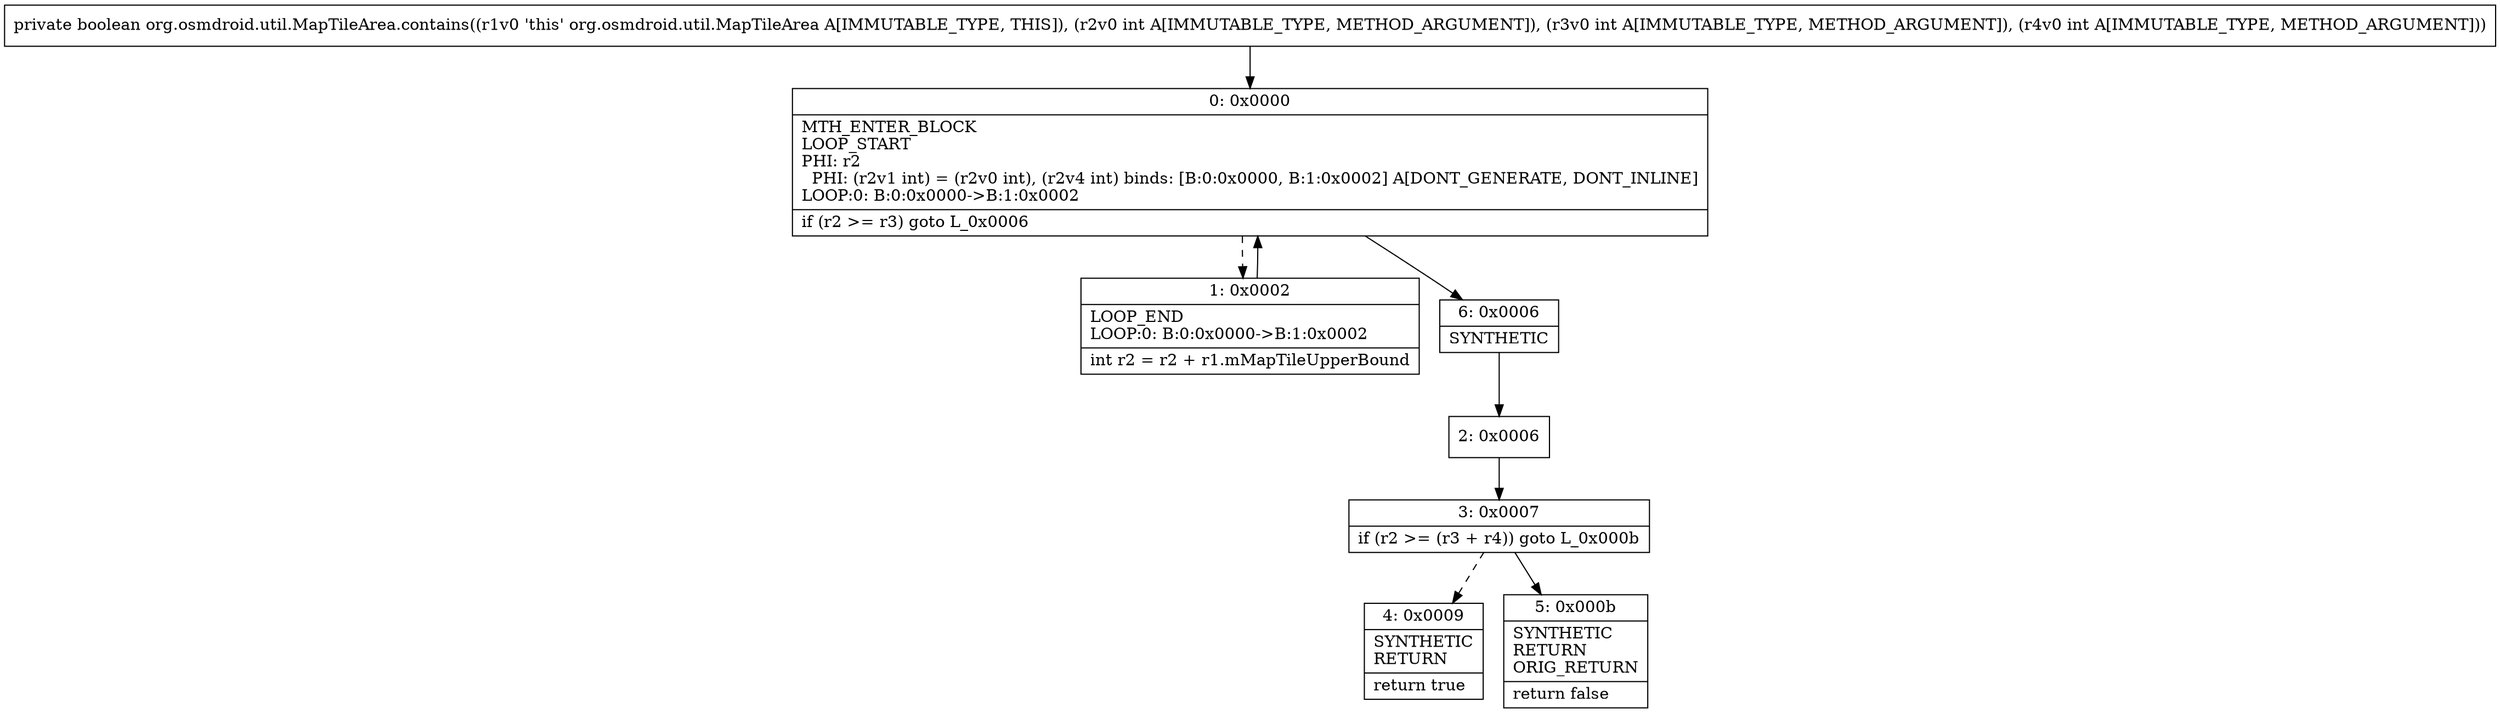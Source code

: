 digraph "CFG fororg.osmdroid.util.MapTileArea.contains(III)Z" {
Node_0 [shape=record,label="{0\:\ 0x0000|MTH_ENTER_BLOCK\lLOOP_START\lPHI: r2 \l  PHI: (r2v1 int) = (r2v0 int), (r2v4 int) binds: [B:0:0x0000, B:1:0x0002] A[DONT_GENERATE, DONT_INLINE]\lLOOP:0: B:0:0x0000\-\>B:1:0x0002\l|if (r2 \>= r3) goto L_0x0006\l}"];
Node_1 [shape=record,label="{1\:\ 0x0002|LOOP_END\lLOOP:0: B:0:0x0000\-\>B:1:0x0002\l|int r2 = r2 + r1.mMapTileUpperBound\l}"];
Node_2 [shape=record,label="{2\:\ 0x0006}"];
Node_3 [shape=record,label="{3\:\ 0x0007|if (r2 \>= (r3 + r4)) goto L_0x000b\l}"];
Node_4 [shape=record,label="{4\:\ 0x0009|SYNTHETIC\lRETURN\l|return true\l}"];
Node_5 [shape=record,label="{5\:\ 0x000b|SYNTHETIC\lRETURN\lORIG_RETURN\l|return false\l}"];
Node_6 [shape=record,label="{6\:\ 0x0006|SYNTHETIC\l}"];
MethodNode[shape=record,label="{private boolean org.osmdroid.util.MapTileArea.contains((r1v0 'this' org.osmdroid.util.MapTileArea A[IMMUTABLE_TYPE, THIS]), (r2v0 int A[IMMUTABLE_TYPE, METHOD_ARGUMENT]), (r3v0 int A[IMMUTABLE_TYPE, METHOD_ARGUMENT]), (r4v0 int A[IMMUTABLE_TYPE, METHOD_ARGUMENT])) }"];
MethodNode -> Node_0;
Node_0 -> Node_1[style=dashed];
Node_0 -> Node_6;
Node_1 -> Node_0;
Node_2 -> Node_3;
Node_3 -> Node_4[style=dashed];
Node_3 -> Node_5;
Node_6 -> Node_2;
}

